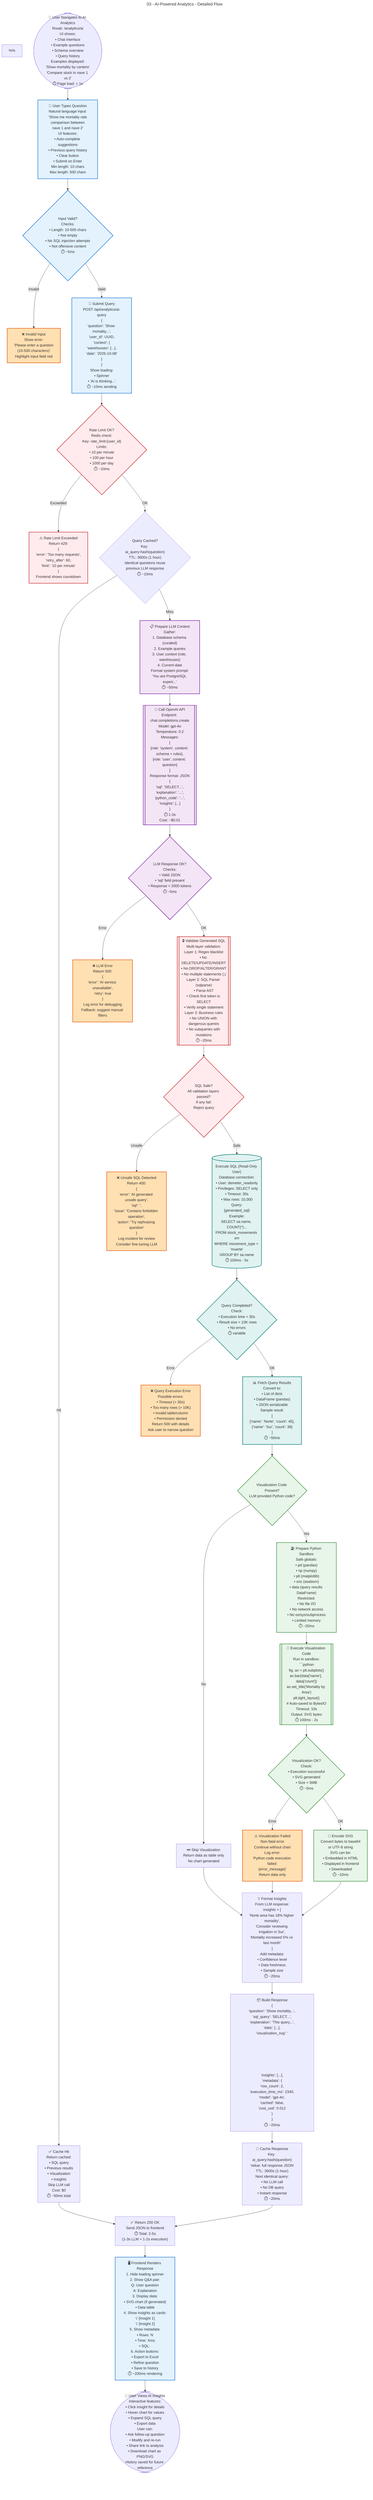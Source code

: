 ---
title: "03 - AI-Powered Analytics - Detailed Flow"
author: "DemeterAI Documentation Team"
date: "2025-10-08"
version: "1.0.0"
mermaid_version: "v11.3.0+"
description: "Ultra-detailed subflow: Natural language analytics with LLM, SQL generation, sandboxed execution"
parent_diagram: "00_comprehensive_view.mmd"
---

flowchart TB
    %% =================================================================
    %% DIAGRAM 03: AI-POWERED ANALYTICS
    %% =================================================================
    %%
    %% PURPOSE:
    %% Shows how users can ask natural language questions and receive
    %% automated insights through LLM-powered SQL generation and
    %% visualization.
    %%
    %% SECURITY CRITICAL:
    %% - Read-only database access
    %% - SQL validation and sanitization
    %% - Python sandbox execution
    %% - Rate limiting
    %%
    %% SCOPE: Natural language → SQL → Results → Visualization → Insights
    %% PERFORMANCE TARGET: 2-5s per query
    %% =================================================================

    START@{ shape: stadium, label: "🤖 User Navigates to AI Analytics
    Route: /analytics/ai

    UI shows:
    • Chat interface
    • Example questions
    • Schema overview
    • Query history

    Examples displayed:
    'Show mortality by cantero'
    'Compare stock in nave 1 vs 2'

    ⏱️ Page load: < 1s" }

    INPUT_QUERY@{ shape: rect, label: "💬 User Types Question
    Natural language input:
    'Show me mortality rate
     comparison between
     nave 1 and nave 2'

    UI features:
    • Auto-complete suggestions
    • Previous query history
    • Clear button
    • Submit on Enter

    Min length: 10 chars
    Max length: 500 chars" }

    VALIDATE_INPUT@{ shape: diamond, label: "Input Valid?
    Checks:
    • Length: 10-500 chars
    • Not empty
    • No SQL injection attempts
    • Not offensive content

    ⏱️ ~5ms" }

    INPUT_ERROR@{ shape: rect, label: "❌ Invalid Input
    Show error:
    'Please enter a question
     (10-500 characters)'

    Highlight input field red" }

    SUBMIT_QUERY@{ shape: rect, label: "🚀 Submit Query
    POST /api/analytics/ai-query
    {
      'question': 'Show mortality...',
      'user_id': UUID,
      'context': {
        'warehouses': [...],
        'date': '2025-10-08'
      }
    }

    Show loading:
    • Spinner
    • 'AI is thinking...'

    ⏱️ ~10ms sending" }

    %% =================================================================
    %% BACKEND PROCESSING
    %% =================================================================

    CHECK_RATE_LIMIT@{ shape: diamond, label: "Rate Limit OK?
    Redis check:
    Key: rate_limit:{user_id}

    Limits:
    • 10 per minute
    • 100 per hour
    • 1000 per day

    ⏱️ ~10ms" }

    RATE_LIMITED@{ shape: rect, label: "⚠️ Rate Limit Exceeded
    Return 429:
    {
      'error': 'Too many requests',
      'retry_after': 60,
      'limit': '10 per minute'
    }

    Frontend shows countdown" }

    CHECK_CACHE@{ shape: diamond, label: "Query Cached?
    Key: ai_query:hash(question)
    TTL: 3600s (1 hour)

    Identical questions reuse
    previous LLM response

    ⏱️ ~10ms" }

    CACHE_HIT@{ shape: rect, label: "✅ Cache Hit
    Return cached:
    • SQL query
    • Previous results
    • Visualization
    • Insights

    Skip LLM call
    Cost: $0

    ⏱️ ~50ms total" }

    %% =================================================================
    %% LLM INTEGRATION
    %% =================================================================

    PREPARE_CONTEXT@{ shape: rect, label: "📋 Prepare LLM Context
    Gather:
    1. Database schema (curated)
    2. Example queries
    3. User context (role, warehouses)
    4. Current date

    Format system prompt:
    'You are PostgreSQL expert...'

    ⏱️ ~50ms" }

    CALL_OPENAI@{ shape: subproc, label: "🧠 Call OpenAI API
    Endpoint: chat.completions.create
    Model: gpt-4o
    Temperature: 0.2

    Messages:
    [
      {role: 'system', content: schema + rules},
      {role: 'user', content: question}
    ]

    Response format: JSON
    {
      'sql': 'SELECT...',
      'explanation': '...',
      'python_code': '...',
      'insights': [...]
    }

    ⏱️ 1-3s
    Cost: ~$0.01" }

    LLM_SUCCESS@{ shape: diamond, label: "LLM Response OK?
    Checks:
    • Valid JSON
    • 'sql' field present
    • Response < 2000 tokens

    ⏱️ ~5ms" }

    LLM_ERROR@{ shape: rect, label: "❌ LLM Error
    Return 500:
    {
      'error': 'AI service unavailable',
      'retry': true
    }

    Log error for debugging
    Fallback: suggest manual filters" }

    %% =================================================================
    %% SQL VALIDATION
    %% =================================================================

    VALIDATE_SQL@{ shape: subproc, label: "🔒 Validate Generated SQL
    Multi-layer validation:

    Layer 1: Regex blacklist
    • No DELETE/UPDATE/INSERT
    • No DROP/ALTER/GRANT
    • No multiple statements (;)

    Layer 2: SQL Parser (sqlparse)
    • Parse AST
    • Check first token is SELECT
    • Verify single statement

    Layer 3: Business rules
    • No UNION with dangerous queries
    • No subqueries with mutations

    ⏱️ ~20ms" }

    SQL_VALID@{ shape: diamond, label: "SQL Safe?
    All validation layers passed?

    If any fail:
    Reject query" }

    SQL_UNSAFE@{ shape: rect, label: "❌ Unsafe SQL Detected
    Return 400:
    {
      'error': 'AI generated unsafe query',
      'sql': '<redacted>',
      'issue': 'Contains forbidden operation',
      'action': 'Try rephrasing question'
    }

    Log incident for review
    Consider fine-tuning LLM" }

    %% =================================================================
    %% QUERY EXECUTION
    %% =================================================================

    EXECUTE_SQL@{ shape: cyl, label: "Execute SQL (Read-Only User)
    Database connection:
    • User: demeter_readonly
    • Privileges: SELECT only
    • Timeout: 30s
    • Max rows: 10,000

    Query:
    {generated_sql}

    Example:
    SELECT sa.name, COUNT(*)...
    FROM stock_movements sm
    WHERE movement_type = 'muerte'
    GROUP BY sa.name

    ⏱️ 100ms - 5s" }

    QUERY_TIMEOUT@{ shape: diamond, label: "Query Completed?
    Check:
    • Execution time < 30s
    • Result size < 10K rows
    • No errors

    ⏱️ variable" }

    QUERY_ERROR@{ shape: rect, label: "❌ Query Execution Error
    Possible errors:
    • Timeout (> 30s)
    • Too many rows (> 10K)
    • Invalid table/column
    • Permission denied

    Return 500 with details
    Ask user to narrow question" }

    FETCH_RESULTS@{ shape: rect, label: "📊 Fetch Query Results
    Convert to:
    • List of dicts
    • DataFrame (pandas)
    • JSON serializable

    Sample result:
    [
      {'name': 'Norte', 'count': 45},
      {'name': 'Sur', 'count': 38}
    ]

    ⏱️ ~50ms" }

    %% =================================================================
    %% VISUALIZATION GENERATION
    %% =================================================================

    CHECK_VIZ_CODE@{ shape: diamond, label: "Visualization Code Present?
    LLM provided Python code?" }

    SKIP_VIZ@{ shape: rect, label: "⏭️ Skip Visualization
    Return data as table only
    No chart generated" }

    PREPARE_SANDBOX@{ shape: rect, label: "🏖️ Prepare Python Sandbox
    Safe globals:
    • pd (pandas)
    • np (numpy)
    • plt (matplotlib)
    • sns (seaborn)
    • data (query results DataFrame)

    Restricted:
    • No file I/O
    • No network access
    • No os/sys/subprocess
    • Limited memory

    ⏱️ ~20ms" }

    EXECUTE_PYTHON@{ shape: subproc, label: "🐍 Execute Visualization Code
    Run in sandbox:

    ```python
    fig, ax = plt.subplots()
    ax.bar(data['name'], data['count'])
    ax.set_title('Mortality by Area')
    plt.tight_layout()
    # Auto-saved to BytesIO

    Timeout: 10s
    Output: SVG bytes

    ⏱️ 100ms - 2s" }

    VIZ_SUCCESS@{ shape: diamond, label: "Visualization OK?
    Check:
    • Execution successful
    • SVG generated
    • Size < 5MB

    ⏱️ ~5ms" }

    VIZ_ERROR@{ shape: rect, label: "⚠️ Visualization Failed
    Non-fatal error
    Continue without chart

    Log error:
    'Python code execution failed:
     {error_message}'

    Return data only" }

    ENCODE_SVG@{ shape: rect, label: "🎨 Encode SVG
    Convert bytes to base64
    or UTF-8 string

    SVG can be:
    • Embedded in HTML
    • Displayed in frontend
    • Downloaded

    ⏱️ ~10ms" }

    %% =================================================================
    %% RESPONSE BUILDING
    %% =================================================================

    GENERATE_INSIGHTS@{ shape: rect, label: "💡 Format Insights
    From LLM response:

    insights = [
      'Norte area has 18% higher mortality',
      'Consider reviewing irrigation in Sur',
      'Mortality increased 5% vs last month'
    ]

    Add metadata:
    • Confidence level
    • Data freshness
    • Sample size

    ⏱️ ~20ms" }

    BUILD_RESPONSE@{ shape: rect, label: "📦 Build Response
    {
      'question': 'Show mortality...',
      'sql_query': 'SELECT...',
      'explanation': 'This query...',
      'data': [...],
      'visualization_svg': '<svg>...',
      'insights': [...],
      'metadata': {
        'row_count': 2,
        'execution_time_ms': 2340,
        'model': 'gpt-4o',
        'cached': false,
        'cost_usd': 0.012
      }
    }

    ⏱️ ~20ms" }

    CACHE_RESPONSE@{ shape: rect, label: "💾 Cache Response
    Key: ai_query:hash(question)
    Value: full response JSON
    TTL: 3600s (1 hour)

    Next identical query:
    • No LLM call
    • No DB query
    • Instant response

    ⏱️ ~20ms" }

    RETURN_RESPONSE@{ shape: rect, label: "✅ Return 200 OK
    Send JSON to frontend

    ⏱️ Total: 2-5s
    (1-3s LLM + 1-2s execution)" }

    %% =================================================================
    %% FRONTEND DISPLAY
    %% =================================================================

    FRONTEND_RENDER@{ shape: rect, label: "🖥️ Frontend Renders Response
    1. Hide loading spinner
    2. Show Q&A pair:
       Q: User question
       A: Explanation

    3. Display data:
       • SVG chart (if generated)
       • Data table

    4. Show insights as cards:
       💡 [Insight 1]
       💡 [Insight 2]

    5. Show metadata:
       • Rows: N
       • Time: Xms
       • SQL: <collapsible>

    6. Action buttons:
       • Export to Excel
       • Refine question
       • Save to history

    ⏱️ ~200ms rendering" }

    DISPLAY_RESULTS@{ shape: stadium, label: "🎯 User Views AI Insights
    Interactive features:
    • Click insight for details
    • Hover chart for values
    • Expand SQL query
    • Export data

    User can:
    • Ask follow-up question
    • Modify and re-run
    • Share link to analysis
    • Download chart as PNG/SVG

    History saved for future reference" }

    %% =================================================================
    %% CONNECTIONS
    %% =================================================================

    START --> INPUT_QUERY
    INPUT_QUERY --> VALIDATE_INPUT

    VALIDATE_INPUT -->|Invalid| INPUT_ERROR
    VALIDATE_INPUT -->|Valid| SUBMIT_QUERY

    SUBMIT_QUERY --> CHECK_RATE_LIMIT
    CHECK_RATE_LIMIT -->|Exceeded| RATE_LIMITED
    CHECK_RATE_LIMIT -->|OK| CHECK_CACHE

    CHECK_CACHE -->|Hit| CACHE_HIT
    CHECK_CACHE -->|Miss| PREPARE_CONTEXT

    CACHE_HIT --> RETURN_RESPONSE

    PREPARE_CONTEXT --> CALL_OPENAI
    CALL_OPENAI --> LLM_SUCCESS

    LLM_SUCCESS -->|Error| LLM_ERROR
    LLM_SUCCESS -->|OK| VALIDATE_SQL

    VALIDATE_SQL --> SQL_VALID
    SQL_VALID -->|Unsafe| SQL_UNSAFE
    SQL_VALID -->|Safe| EXECUTE_SQL

    EXECUTE_SQL --> QUERY_TIMEOUT
    QUERY_TIMEOUT -->|Error| QUERY_ERROR
    QUERY_TIMEOUT -->|OK| FETCH_RESULTS

    FETCH_RESULTS --> CHECK_VIZ_CODE
    CHECK_VIZ_CODE -->|No| SKIP_VIZ
    CHECK_VIZ_CODE -->|Yes| PREPARE_SANDBOX

    SKIP_VIZ --> GENERATE_INSIGHTS

    PREPARE_SANDBOX --> EXECUTE_PYTHON
    EXECUTE_PYTHON --> VIZ_SUCCESS

    VIZ_SUCCESS -->|Error| VIZ_ERROR
    VIZ_SUCCESS -->|OK| ENCODE_SVG

    VIZ_ERROR --> GENERATE_INSIGHTS
    ENCODE_SVG --> GENERATE_INSIGHTS

    GENERATE_INSIGHTS --> BUILD_RESPONSE
    BUILD_RESPONSE --> CACHE_RESPONSE
    CACHE_RESPONSE --> RETURN_RESPONSE

    RETURN_RESPONSE --> FRONTEND_RENDER
    FRONTEND_RENDER --> DISPLAY_RESULTS

    %% =================================================================
    %% STYLING
    %% =================================================================

    classDef uiStyle fill:#E3F2FD,stroke:#1976D2,stroke-width:2px
    classDef llmStyle fill:#F3E5F5,stroke:#7B1FA2,stroke-width:2px
    classDef securityStyle fill:#FFEBEE,stroke:#C62828,stroke-width:2px
    classDef dbStyle fill:#E0F2F1,stroke:#00796B,stroke-width:2px
    classDef vizStyle fill:#E8F5E9,stroke:#388E3C,stroke-width:2px
    classDef errorStyle fill:#FFE0B2,stroke:#E65100,stroke-width:2px

    class INPUT_QUERY,VALIDATE_INPUT,SUBMIT_QUERY,FRONTEND_RENDER uiStyle
    class PREPARE_CONTEXT,CALL_OPENAI,LLM_SUCCESS llmStyle
    class VALIDATE_SQL,SQL_VALID,CHECK_RATE_LIMIT,RATE_LIMITED securityStyle
    class EXECUTE_SQL,QUERY_TIMEOUT,FETCH_RESULTS dbStyle
    class CHECK_VIZ_CODE,PREPARE_SANDBOX,EXECUTE_PYTHON,VIZ_SUCCESS,ENCODE_SVG vizStyle
    class INPUT_ERROR,LLM_ERROR,SQL_UNSAFE,QUERY_ERROR,VIZ_ERROR errorStyle